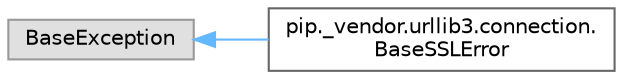 digraph "Graphical Class Hierarchy"
{
 // LATEX_PDF_SIZE
  bgcolor="transparent";
  edge [fontname=Helvetica,fontsize=10,labelfontname=Helvetica,labelfontsize=10];
  node [fontname=Helvetica,fontsize=10,shape=box,height=0.2,width=0.4];
  rankdir="LR";
  Node0 [id="Node000000",label="BaseException",height=0.2,width=0.4,color="grey60", fillcolor="#E0E0E0", style="filled",tooltip=" "];
  Node0 -> Node1 [id="edge3284_Node000000_Node000001",dir="back",color="steelblue1",style="solid",tooltip=" "];
  Node1 [id="Node000001",label="pip._vendor.urllib3.connection.\lBaseSSLError",height=0.2,width=0.4,color="grey40", fillcolor="white", style="filled",URL="$db/d8e/classpip_1_1__vendor_1_1urllib3_1_1connection_1_1BaseSSLError.html",tooltip=" "];
}
